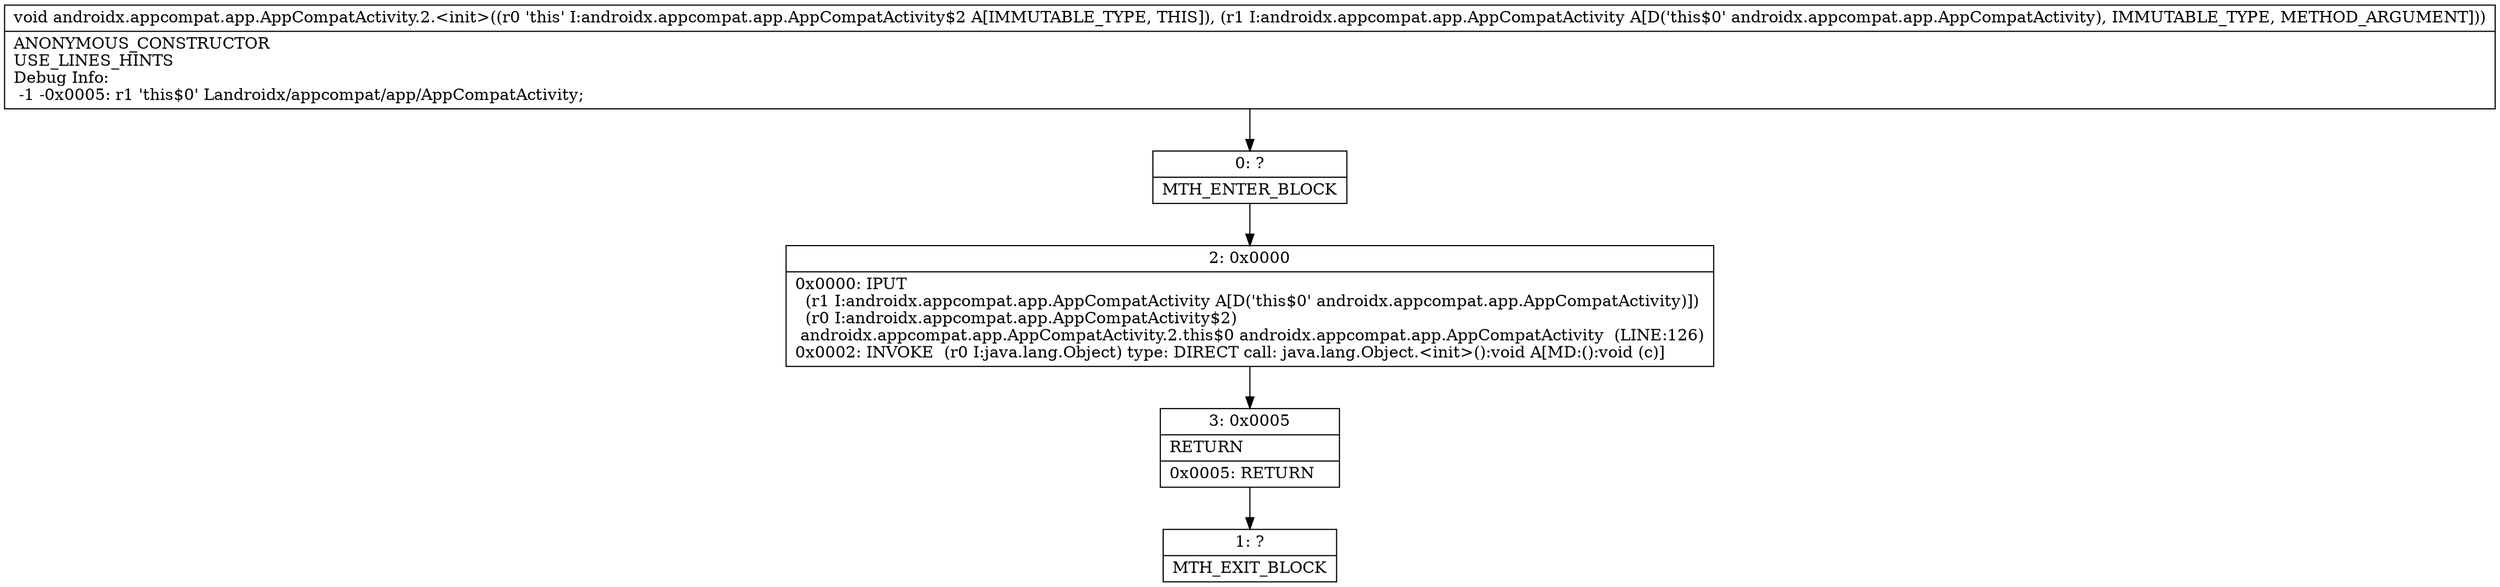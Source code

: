 digraph "CFG forandroidx.appcompat.app.AppCompatActivity.2.\<init\>(Landroidx\/appcompat\/app\/AppCompatActivity;)V" {
Node_0 [shape=record,label="{0\:\ ?|MTH_ENTER_BLOCK\l}"];
Node_2 [shape=record,label="{2\:\ 0x0000|0x0000: IPUT  \l  (r1 I:androidx.appcompat.app.AppCompatActivity A[D('this$0' androidx.appcompat.app.AppCompatActivity)])\l  (r0 I:androidx.appcompat.app.AppCompatActivity$2)\l androidx.appcompat.app.AppCompatActivity.2.this$0 androidx.appcompat.app.AppCompatActivity  (LINE:126)\l0x0002: INVOKE  (r0 I:java.lang.Object) type: DIRECT call: java.lang.Object.\<init\>():void A[MD:():void (c)]\l}"];
Node_3 [shape=record,label="{3\:\ 0x0005|RETURN\l|0x0005: RETURN   \l}"];
Node_1 [shape=record,label="{1\:\ ?|MTH_EXIT_BLOCK\l}"];
MethodNode[shape=record,label="{void androidx.appcompat.app.AppCompatActivity.2.\<init\>((r0 'this' I:androidx.appcompat.app.AppCompatActivity$2 A[IMMUTABLE_TYPE, THIS]), (r1 I:androidx.appcompat.app.AppCompatActivity A[D('this$0' androidx.appcompat.app.AppCompatActivity), IMMUTABLE_TYPE, METHOD_ARGUMENT]))  | ANONYMOUS_CONSTRUCTOR\lUSE_LINES_HINTS\lDebug Info:\l  \-1 \-0x0005: r1 'this$0' Landroidx\/appcompat\/app\/AppCompatActivity;\l}"];
MethodNode -> Node_0;Node_0 -> Node_2;
Node_2 -> Node_3;
Node_3 -> Node_1;
}

